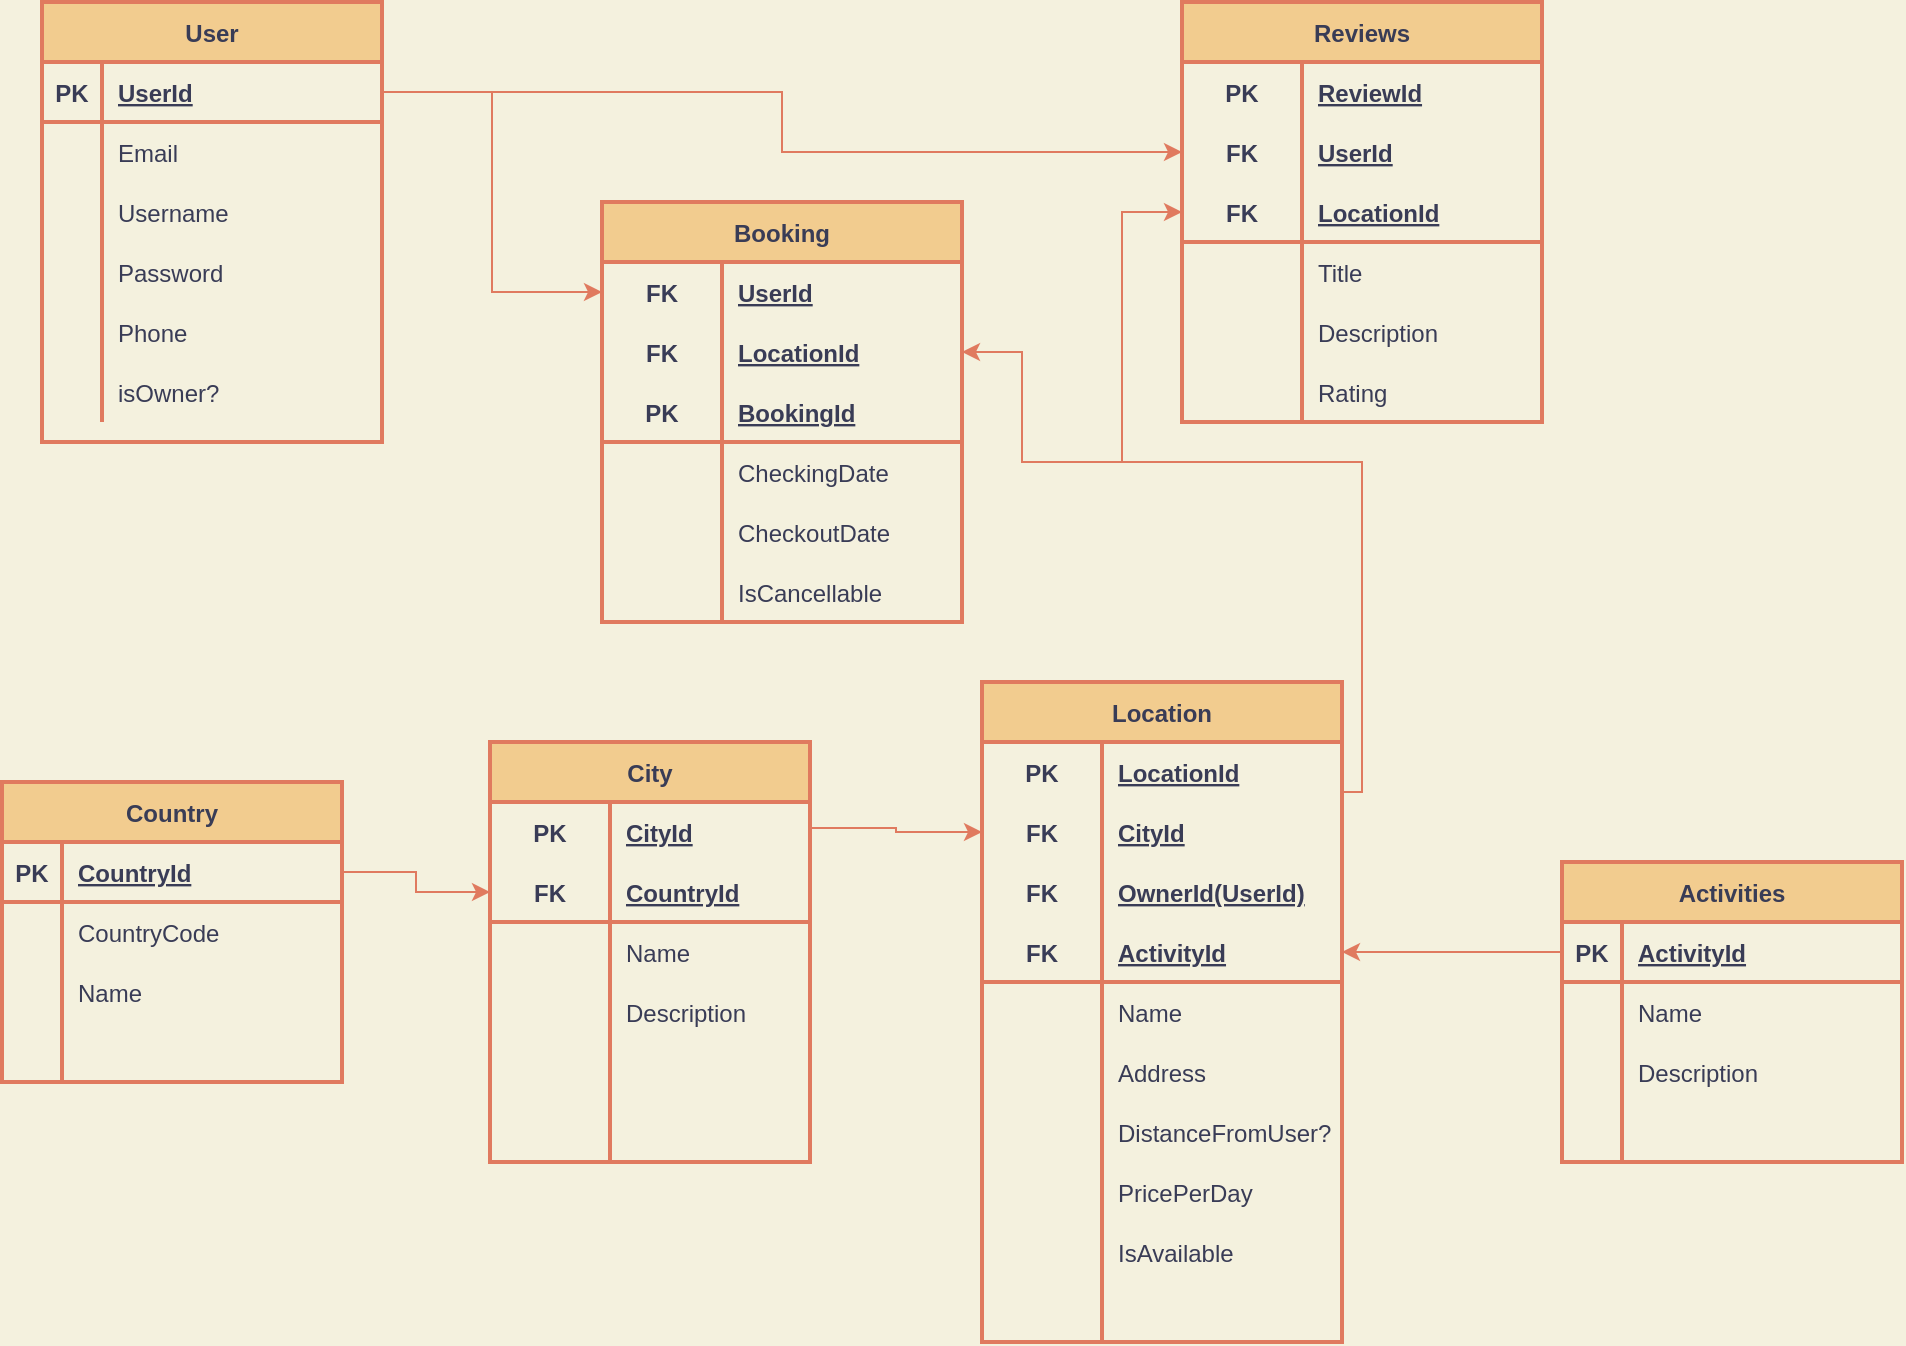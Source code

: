 <mxfile version="15.5.0" type="github"><diagram id="id-SJGSAGJhSL2EwrTsY" name="Page-1"><mxGraphModel dx="1038" dy="579" grid="1" gridSize="10" guides="1" tooltips="1" connect="1" arrows="1" fold="1" page="1" pageScale="1" pageWidth="827" pageHeight="1169" background="#F4F1DE" math="0" shadow="0"><root><mxCell id="0"/><mxCell id="1" parent="0"/><mxCell id="Z9u2jN-iR0wAuzGRjnou-183" style="edgeStyle=orthogonalEdgeStyle;rounded=0;orthogonalLoop=1;jettySize=auto;html=1;entryX=0;entryY=0.5;entryDx=0;entryDy=0;exitX=1;exitY=0.5;exitDx=0;exitDy=0;strokeColor=#E07A5F;fontColor=#393C56;labelBackgroundColor=#F4F1DE;" edge="1" parent="1" source="Z9u2jN-iR0wAuzGRjnou-19" target="Z9u2jN-iR0wAuzGRjnou-35"><mxGeometry relative="1" as="geometry"><Array as="points"><mxPoint x="400" y="85"/><mxPoint x="400" y="115"/></Array></mxGeometry></mxCell><mxCell id="Z9u2jN-iR0wAuzGRjnou-18" value="User" style="shape=table;startSize=30;container=1;collapsible=1;childLayout=tableLayout;fixedRows=1;rowLines=0;fontStyle=1;align=center;resizeLast=1;strokeColor=#E07A5F;strokeWidth=2;fillColor=#F2CC8F;fontColor=#393C56;" vertex="1" parent="1"><mxGeometry x="30" y="40" width="170" height="220" as="geometry"/></mxCell><mxCell id="Z9u2jN-iR0wAuzGRjnou-19" value="" style="shape=partialRectangle;collapsible=0;dropTarget=0;pointerEvents=0;fillColor=none;top=0;left=0;bottom=1;right=0;points=[[0,0.5],[1,0.5]];portConstraint=eastwest;strokeColor=#E07A5F;strokeWidth=2;fontColor=#393C56;" vertex="1" parent="Z9u2jN-iR0wAuzGRjnou-18"><mxGeometry y="30" width="170" height="30" as="geometry"/></mxCell><mxCell id="Z9u2jN-iR0wAuzGRjnou-20" value="PK" style="shape=partialRectangle;connectable=0;fillColor=none;top=0;left=0;bottom=0;right=0;fontStyle=1;overflow=hidden;strokeColor=#E07A5F;strokeWidth=2;fontColor=#393C56;" vertex="1" parent="Z9u2jN-iR0wAuzGRjnou-19"><mxGeometry width="30" height="30" as="geometry"><mxRectangle width="30" height="30" as="alternateBounds"/></mxGeometry></mxCell><mxCell id="Z9u2jN-iR0wAuzGRjnou-21" value="UserId" style="shape=partialRectangle;connectable=0;fillColor=none;top=0;left=0;bottom=0;right=0;align=left;spacingLeft=6;fontStyle=5;overflow=hidden;strokeColor=#E07A5F;strokeWidth=2;fontColor=#393C56;" vertex="1" parent="Z9u2jN-iR0wAuzGRjnou-19"><mxGeometry x="30" width="140" height="30" as="geometry"><mxRectangle width="140" height="30" as="alternateBounds"/></mxGeometry></mxCell><mxCell id="Z9u2jN-iR0wAuzGRjnou-22" value="" style="shape=partialRectangle;collapsible=0;dropTarget=0;pointerEvents=0;fillColor=none;top=0;left=0;bottom=0;right=0;points=[[0,0.5],[1,0.5]];portConstraint=eastwest;strokeColor=#E07A5F;strokeWidth=2;fontColor=#393C56;" vertex="1" parent="Z9u2jN-iR0wAuzGRjnou-18"><mxGeometry y="60" width="170" height="30" as="geometry"/></mxCell><mxCell id="Z9u2jN-iR0wAuzGRjnou-23" value="" style="shape=partialRectangle;connectable=0;fillColor=none;top=0;left=0;bottom=0;right=0;editable=1;overflow=hidden;strokeColor=#E07A5F;strokeWidth=2;fontColor=#393C56;" vertex="1" parent="Z9u2jN-iR0wAuzGRjnou-22"><mxGeometry width="30" height="30" as="geometry"><mxRectangle width="30" height="30" as="alternateBounds"/></mxGeometry></mxCell><mxCell id="Z9u2jN-iR0wAuzGRjnou-24" value="Email" style="shape=partialRectangle;connectable=0;fillColor=none;top=0;left=0;bottom=0;right=0;align=left;spacingLeft=6;overflow=hidden;strokeColor=#E07A5F;strokeWidth=2;fontColor=#393C56;" vertex="1" parent="Z9u2jN-iR0wAuzGRjnou-22"><mxGeometry x="30" width="140" height="30" as="geometry"><mxRectangle width="140" height="30" as="alternateBounds"/></mxGeometry></mxCell><mxCell id="Z9u2jN-iR0wAuzGRjnou-25" value="" style="shape=partialRectangle;collapsible=0;dropTarget=0;pointerEvents=0;fillColor=none;top=0;left=0;bottom=0;right=0;points=[[0,0.5],[1,0.5]];portConstraint=eastwest;strokeColor=#E07A5F;strokeWidth=2;fontColor=#393C56;" vertex="1" parent="Z9u2jN-iR0wAuzGRjnou-18"><mxGeometry y="90" width="170" height="30" as="geometry"/></mxCell><mxCell id="Z9u2jN-iR0wAuzGRjnou-26" value="" style="shape=partialRectangle;connectable=0;fillColor=none;top=0;left=0;bottom=0;right=0;editable=1;overflow=hidden;strokeColor=#E07A5F;strokeWidth=2;fontColor=#393C56;" vertex="1" parent="Z9u2jN-iR0wAuzGRjnou-25"><mxGeometry width="30" height="30" as="geometry"><mxRectangle width="30" height="30" as="alternateBounds"/></mxGeometry></mxCell><mxCell id="Z9u2jN-iR0wAuzGRjnou-27" value="Username" style="shape=partialRectangle;connectable=0;fillColor=none;top=0;left=0;bottom=0;right=0;align=left;spacingLeft=6;overflow=hidden;strokeColor=#E07A5F;strokeWidth=2;fontColor=#393C56;" vertex="1" parent="Z9u2jN-iR0wAuzGRjnou-25"><mxGeometry x="30" width="140" height="30" as="geometry"><mxRectangle width="140" height="30" as="alternateBounds"/></mxGeometry></mxCell><mxCell id="Z9u2jN-iR0wAuzGRjnou-28" value="" style="shape=partialRectangle;collapsible=0;dropTarget=0;pointerEvents=0;fillColor=none;top=0;left=0;bottom=0;right=0;points=[[0,0.5],[1,0.5]];portConstraint=eastwest;strokeColor=#E07A5F;strokeWidth=2;fontColor=#393C56;" vertex="1" parent="Z9u2jN-iR0wAuzGRjnou-18"><mxGeometry y="120" width="170" height="30" as="geometry"/></mxCell><mxCell id="Z9u2jN-iR0wAuzGRjnou-29" value="" style="shape=partialRectangle;connectable=0;fillColor=none;top=0;left=0;bottom=0;right=0;editable=1;overflow=hidden;strokeColor=#E07A5F;strokeWidth=2;fontColor=#393C56;" vertex="1" parent="Z9u2jN-iR0wAuzGRjnou-28"><mxGeometry width="30" height="30" as="geometry"><mxRectangle width="30" height="30" as="alternateBounds"/></mxGeometry></mxCell><mxCell id="Z9u2jN-iR0wAuzGRjnou-30" value="Password" style="shape=partialRectangle;connectable=0;fillColor=none;top=0;left=0;bottom=0;right=0;align=left;spacingLeft=6;overflow=hidden;strokeColor=#E07A5F;strokeWidth=2;fontColor=#393C56;" vertex="1" parent="Z9u2jN-iR0wAuzGRjnou-28"><mxGeometry x="30" width="140" height="30" as="geometry"><mxRectangle width="140" height="30" as="alternateBounds"/></mxGeometry></mxCell><mxCell id="Z9u2jN-iR0wAuzGRjnou-174" value="" style="shape=partialRectangle;collapsible=0;dropTarget=0;pointerEvents=0;fillColor=none;top=0;left=0;bottom=0;right=0;points=[[0,0.5],[1,0.5]];portConstraint=eastwest;strokeColor=#E07A5F;strokeWidth=2;fontColor=#393C56;" vertex="1" parent="Z9u2jN-iR0wAuzGRjnou-18"><mxGeometry y="150" width="170" height="30" as="geometry"/></mxCell><mxCell id="Z9u2jN-iR0wAuzGRjnou-175" value="" style="shape=partialRectangle;connectable=0;fillColor=none;top=0;left=0;bottom=0;right=0;editable=1;overflow=hidden;strokeColor=#E07A5F;strokeWidth=2;fontColor=#393C56;" vertex="1" parent="Z9u2jN-iR0wAuzGRjnou-174"><mxGeometry width="30" height="30" as="geometry"><mxRectangle width="30" height="30" as="alternateBounds"/></mxGeometry></mxCell><mxCell id="Z9u2jN-iR0wAuzGRjnou-176" value="Phone" style="shape=partialRectangle;connectable=0;fillColor=none;top=0;left=0;bottom=0;right=0;align=left;spacingLeft=6;overflow=hidden;strokeColor=#E07A5F;strokeWidth=2;fontColor=#393C56;" vertex="1" parent="Z9u2jN-iR0wAuzGRjnou-174"><mxGeometry x="30" width="140" height="30" as="geometry"><mxRectangle width="140" height="30" as="alternateBounds"/></mxGeometry></mxCell><mxCell id="Z9u2jN-iR0wAuzGRjnou-177" value="" style="shape=partialRectangle;collapsible=0;dropTarget=0;pointerEvents=0;fillColor=none;top=0;left=0;bottom=0;right=0;points=[[0,0.5],[1,0.5]];portConstraint=eastwest;strokeColor=#E07A5F;strokeWidth=2;fontColor=#393C56;" vertex="1" parent="Z9u2jN-iR0wAuzGRjnou-18"><mxGeometry y="180" width="170" height="30" as="geometry"/></mxCell><mxCell id="Z9u2jN-iR0wAuzGRjnou-178" value="" style="shape=partialRectangle;connectable=0;fillColor=none;top=0;left=0;bottom=0;right=0;editable=1;overflow=hidden;strokeColor=#E07A5F;strokeWidth=2;fontColor=#393C56;" vertex="1" parent="Z9u2jN-iR0wAuzGRjnou-177"><mxGeometry width="30" height="30" as="geometry"><mxRectangle width="30" height="30" as="alternateBounds"/></mxGeometry></mxCell><mxCell id="Z9u2jN-iR0wAuzGRjnou-179" value="isOwner?" style="shape=partialRectangle;connectable=0;fillColor=none;top=0;left=0;bottom=0;right=0;align=left;spacingLeft=6;overflow=hidden;strokeColor=#E07A5F;strokeWidth=2;fontColor=#393C56;" vertex="1" parent="Z9u2jN-iR0wAuzGRjnou-177"><mxGeometry x="30" width="140" height="30" as="geometry"><mxRectangle width="140" height="30" as="alternateBounds"/></mxGeometry></mxCell><mxCell id="Z9u2jN-iR0wAuzGRjnou-31" value="Reviews" style="shape=table;startSize=30;container=1;collapsible=1;childLayout=tableLayout;fixedRows=1;rowLines=0;fontStyle=1;align=center;resizeLast=1;strokeColor=#E07A5F;strokeWidth=2;fillColor=#F2CC8F;fontColor=#393C56;" vertex="1" parent="1"><mxGeometry x="600" y="40" width="180" height="210" as="geometry"/></mxCell><mxCell id="Z9u2jN-iR0wAuzGRjnou-32" value="" style="shape=partialRectangle;collapsible=0;dropTarget=0;pointerEvents=0;fillColor=none;top=0;left=0;bottom=0;right=0;points=[[0,0.5],[1,0.5]];portConstraint=eastwest;strokeColor=#E07A5F;strokeWidth=2;fontColor=#393C56;" vertex="1" parent="Z9u2jN-iR0wAuzGRjnou-31"><mxGeometry y="30" width="180" height="30" as="geometry"/></mxCell><mxCell id="Z9u2jN-iR0wAuzGRjnou-33" value="PK" style="shape=partialRectangle;connectable=0;fillColor=none;top=0;left=0;bottom=0;right=0;fontStyle=1;overflow=hidden;strokeColor=#E07A5F;strokeWidth=2;fontColor=#393C56;" vertex="1" parent="Z9u2jN-iR0wAuzGRjnou-32"><mxGeometry width="60" height="30" as="geometry"><mxRectangle width="60" height="30" as="alternateBounds"/></mxGeometry></mxCell><mxCell id="Z9u2jN-iR0wAuzGRjnou-34" value="ReviewId" style="shape=partialRectangle;connectable=0;fillColor=none;top=0;left=0;bottom=0;right=0;align=left;spacingLeft=6;fontStyle=5;overflow=hidden;strokeColor=#E07A5F;strokeWidth=2;fontColor=#393C56;" vertex="1" parent="Z9u2jN-iR0wAuzGRjnou-32"><mxGeometry x="60" width="120" height="30" as="geometry"><mxRectangle width="120" height="30" as="alternateBounds"/></mxGeometry></mxCell><mxCell id="Z9u2jN-iR0wAuzGRjnou-35" value="" style="shape=partialRectangle;collapsible=0;dropTarget=0;pointerEvents=0;fillColor=none;top=0;left=0;bottom=1;right=0;points=[[0,0.5],[1,0.5]];portConstraint=eastwest;strokeColor=none;strokeWidth=2;fontColor=#393C56;" vertex="1" parent="Z9u2jN-iR0wAuzGRjnou-31"><mxGeometry y="60" width="180" height="30" as="geometry"/></mxCell><mxCell id="Z9u2jN-iR0wAuzGRjnou-36" value="FK" style="shape=partialRectangle;connectable=0;fillColor=none;top=0;left=0;bottom=0;right=0;fontStyle=1;overflow=hidden;strokeColor=none;strokeWidth=2;fontColor=#393C56;" vertex="1" parent="Z9u2jN-iR0wAuzGRjnou-35"><mxGeometry width="60" height="30" as="geometry"><mxRectangle width="60" height="30" as="alternateBounds"/></mxGeometry></mxCell><mxCell id="Z9u2jN-iR0wAuzGRjnou-37" value="UserId" style="shape=partialRectangle;connectable=0;fillColor=none;top=0;left=0;bottom=0;right=0;align=left;spacingLeft=6;fontStyle=5;overflow=hidden;strokeColor=none;strokeWidth=2;fontColor=#393C56;" vertex="1" parent="Z9u2jN-iR0wAuzGRjnou-35"><mxGeometry x="60" width="120" height="30" as="geometry"><mxRectangle width="120" height="30" as="alternateBounds"/></mxGeometry></mxCell><mxCell id="Z9u2jN-iR0wAuzGRjnou-117" value="" style="shape=partialRectangle;collapsible=0;dropTarget=0;pointerEvents=0;fillColor=none;top=0;left=0;bottom=1;right=0;points=[[0,0.5],[1,0.5]];portConstraint=eastwest;strokeColor=#E07A5F;strokeWidth=2;fontColor=#393C56;" vertex="1" parent="Z9u2jN-iR0wAuzGRjnou-31"><mxGeometry y="90" width="180" height="30" as="geometry"/></mxCell><mxCell id="Z9u2jN-iR0wAuzGRjnou-118" value="FK" style="shape=partialRectangle;connectable=0;fillColor=none;top=0;left=0;bottom=0;right=0;fontStyle=1;overflow=hidden;strokeColor=none;strokeWidth=2;fontColor=#393C56;" vertex="1" parent="Z9u2jN-iR0wAuzGRjnou-117"><mxGeometry width="60" height="30" as="geometry"><mxRectangle width="60" height="30" as="alternateBounds"/></mxGeometry></mxCell><mxCell id="Z9u2jN-iR0wAuzGRjnou-119" value="LocationId" style="shape=partialRectangle;connectable=0;fillColor=none;top=0;left=0;bottom=0;right=0;align=left;spacingLeft=6;fontStyle=5;overflow=hidden;strokeColor=none;strokeWidth=2;fontColor=#393C56;" vertex="1" parent="Z9u2jN-iR0wAuzGRjnou-117"><mxGeometry x="60" width="120" height="30" as="geometry"><mxRectangle width="120" height="30" as="alternateBounds"/></mxGeometry></mxCell><mxCell id="Z9u2jN-iR0wAuzGRjnou-38" value="" style="shape=partialRectangle;collapsible=0;dropTarget=0;pointerEvents=0;fillColor=none;top=0;left=0;bottom=0;right=0;points=[[0,0.5],[1,0.5]];portConstraint=eastwest;strokeColor=#E07A5F;strokeWidth=2;fontColor=#393C56;" vertex="1" parent="Z9u2jN-iR0wAuzGRjnou-31"><mxGeometry y="120" width="180" height="30" as="geometry"/></mxCell><mxCell id="Z9u2jN-iR0wAuzGRjnou-39" value="" style="shape=partialRectangle;connectable=0;fillColor=none;top=0;left=0;bottom=0;right=0;editable=1;overflow=hidden;strokeColor=#E07A5F;strokeWidth=2;fontColor=#393C56;" vertex="1" parent="Z9u2jN-iR0wAuzGRjnou-38"><mxGeometry width="60" height="30" as="geometry"><mxRectangle width="60" height="30" as="alternateBounds"/></mxGeometry></mxCell><mxCell id="Z9u2jN-iR0wAuzGRjnou-40" value="Title" style="shape=partialRectangle;connectable=0;fillColor=none;top=0;left=0;bottom=0;right=0;align=left;spacingLeft=6;overflow=hidden;strokeColor=#E07A5F;strokeWidth=2;fontColor=#393C56;" vertex="1" parent="Z9u2jN-iR0wAuzGRjnou-38"><mxGeometry x="60" width="120" height="30" as="geometry"><mxRectangle width="120" height="30" as="alternateBounds"/></mxGeometry></mxCell><mxCell id="Z9u2jN-iR0wAuzGRjnou-41" value="" style="shape=partialRectangle;collapsible=0;dropTarget=0;pointerEvents=0;fillColor=none;top=0;left=0;bottom=0;right=0;points=[[0,0.5],[1,0.5]];portConstraint=eastwest;strokeColor=#E07A5F;strokeWidth=2;fontColor=#393C56;" vertex="1" parent="Z9u2jN-iR0wAuzGRjnou-31"><mxGeometry y="150" width="180" height="30" as="geometry"/></mxCell><mxCell id="Z9u2jN-iR0wAuzGRjnou-42" value="" style="shape=partialRectangle;connectable=0;fillColor=none;top=0;left=0;bottom=0;right=0;editable=1;overflow=hidden;strokeColor=#E07A5F;strokeWidth=2;fontColor=#393C56;" vertex="1" parent="Z9u2jN-iR0wAuzGRjnou-41"><mxGeometry width="60" height="30" as="geometry"><mxRectangle width="60" height="30" as="alternateBounds"/></mxGeometry></mxCell><mxCell id="Z9u2jN-iR0wAuzGRjnou-43" value="Description" style="shape=partialRectangle;connectable=0;fillColor=none;top=0;left=0;bottom=0;right=0;align=left;spacingLeft=6;overflow=hidden;strokeColor=#E07A5F;strokeWidth=2;fontColor=#393C56;" vertex="1" parent="Z9u2jN-iR0wAuzGRjnou-41"><mxGeometry x="60" width="120" height="30" as="geometry"><mxRectangle width="120" height="30" as="alternateBounds"/></mxGeometry></mxCell><mxCell id="Z9u2jN-iR0wAuzGRjnou-48" value="" style="shape=partialRectangle;collapsible=0;dropTarget=0;pointerEvents=0;fillColor=none;top=0;left=0;bottom=0;right=0;points=[[0,0.5],[1,0.5]];portConstraint=eastwest;strokeColor=#E07A5F;strokeWidth=2;fontColor=#393C56;" vertex="1" parent="Z9u2jN-iR0wAuzGRjnou-31"><mxGeometry y="180" width="180" height="30" as="geometry"/></mxCell><mxCell id="Z9u2jN-iR0wAuzGRjnou-49" value="" style="shape=partialRectangle;connectable=0;fillColor=none;top=0;left=0;bottom=0;right=0;editable=1;overflow=hidden;strokeColor=#E07A5F;strokeWidth=2;fontColor=#393C56;" vertex="1" parent="Z9u2jN-iR0wAuzGRjnou-48"><mxGeometry width="60" height="30" as="geometry"><mxRectangle width="60" height="30" as="alternateBounds"/></mxGeometry></mxCell><mxCell id="Z9u2jN-iR0wAuzGRjnou-50" value="Rating" style="shape=partialRectangle;connectable=0;fillColor=none;top=0;left=0;bottom=0;right=0;align=left;spacingLeft=6;overflow=hidden;strokeColor=#E07A5F;strokeWidth=2;fontColor=#393C56;" vertex="1" parent="Z9u2jN-iR0wAuzGRjnou-48"><mxGeometry x="60" width="120" height="30" as="geometry"><mxRectangle width="120" height="30" as="alternateBounds"/></mxGeometry></mxCell><mxCell id="Z9u2jN-iR0wAuzGRjnou-51" value="Country" style="shape=table;startSize=30;container=1;collapsible=1;childLayout=tableLayout;fixedRows=1;rowLines=0;fontStyle=1;align=center;resizeLast=1;strokeColor=#E07A5F;strokeWidth=2;fillColor=#F2CC8F;fontColor=#393C56;" vertex="1" parent="1"><mxGeometry x="10" y="430" width="170" height="150" as="geometry"/></mxCell><mxCell id="Z9u2jN-iR0wAuzGRjnou-52" value="" style="shape=partialRectangle;collapsible=0;dropTarget=0;pointerEvents=0;fillColor=none;top=0;left=0;bottom=1;right=0;points=[[0,0.5],[1,0.5]];portConstraint=eastwest;strokeColor=#E07A5F;strokeWidth=2;fontColor=#393C56;" vertex="1" parent="Z9u2jN-iR0wAuzGRjnou-51"><mxGeometry y="30" width="170" height="30" as="geometry"/></mxCell><mxCell id="Z9u2jN-iR0wAuzGRjnou-53" value="PK" style="shape=partialRectangle;connectable=0;fillColor=none;top=0;left=0;bottom=0;right=0;fontStyle=1;overflow=hidden;strokeColor=#E07A5F;strokeWidth=2;fontColor=#393C56;" vertex="1" parent="Z9u2jN-iR0wAuzGRjnou-52"><mxGeometry width="30" height="30" as="geometry"><mxRectangle width="30" height="30" as="alternateBounds"/></mxGeometry></mxCell><mxCell id="Z9u2jN-iR0wAuzGRjnou-54" value="CountryId" style="shape=partialRectangle;connectable=0;fillColor=none;top=0;left=0;bottom=0;right=0;align=left;spacingLeft=6;fontStyle=5;overflow=hidden;strokeColor=#E07A5F;strokeWidth=2;fontColor=#393C56;" vertex="1" parent="Z9u2jN-iR0wAuzGRjnou-52"><mxGeometry x="30" width="140" height="30" as="geometry"><mxRectangle width="140" height="30" as="alternateBounds"/></mxGeometry></mxCell><mxCell id="Z9u2jN-iR0wAuzGRjnou-55" value="" style="shape=partialRectangle;collapsible=0;dropTarget=0;pointerEvents=0;fillColor=none;top=0;left=0;bottom=0;right=0;points=[[0,0.5],[1,0.5]];portConstraint=eastwest;strokeColor=#E07A5F;strokeWidth=2;fontColor=#393C56;" vertex="1" parent="Z9u2jN-iR0wAuzGRjnou-51"><mxGeometry y="60" width="170" height="30" as="geometry"/></mxCell><mxCell id="Z9u2jN-iR0wAuzGRjnou-56" value="" style="shape=partialRectangle;connectable=0;fillColor=none;top=0;left=0;bottom=0;right=0;editable=1;overflow=hidden;strokeColor=#E07A5F;strokeWidth=2;fontColor=#393C56;" vertex="1" parent="Z9u2jN-iR0wAuzGRjnou-55"><mxGeometry width="30" height="30" as="geometry"><mxRectangle width="30" height="30" as="alternateBounds"/></mxGeometry></mxCell><mxCell id="Z9u2jN-iR0wAuzGRjnou-57" value="CountryCode" style="shape=partialRectangle;connectable=0;fillColor=none;top=0;left=0;bottom=0;right=0;align=left;spacingLeft=6;overflow=hidden;strokeColor=#E07A5F;strokeWidth=2;fontColor=#393C56;" vertex="1" parent="Z9u2jN-iR0wAuzGRjnou-55"><mxGeometry x="30" width="140" height="30" as="geometry"><mxRectangle width="140" height="30" as="alternateBounds"/></mxGeometry></mxCell><mxCell id="Z9u2jN-iR0wAuzGRjnou-58" value="" style="shape=partialRectangle;collapsible=0;dropTarget=0;pointerEvents=0;fillColor=none;top=0;left=0;bottom=0;right=0;points=[[0,0.5],[1,0.5]];portConstraint=eastwest;strokeColor=#E07A5F;strokeWidth=2;fontColor=#393C56;" vertex="1" parent="Z9u2jN-iR0wAuzGRjnou-51"><mxGeometry y="90" width="170" height="30" as="geometry"/></mxCell><mxCell id="Z9u2jN-iR0wAuzGRjnou-59" value="" style="shape=partialRectangle;connectable=0;fillColor=none;top=0;left=0;bottom=0;right=0;editable=1;overflow=hidden;strokeColor=#E07A5F;strokeWidth=2;fontColor=#393C56;" vertex="1" parent="Z9u2jN-iR0wAuzGRjnou-58"><mxGeometry width="30" height="30" as="geometry"><mxRectangle width="30" height="30" as="alternateBounds"/></mxGeometry></mxCell><mxCell id="Z9u2jN-iR0wAuzGRjnou-60" value="Name" style="shape=partialRectangle;connectable=0;fillColor=none;top=0;left=0;bottom=0;right=0;align=left;spacingLeft=6;overflow=hidden;strokeColor=#E07A5F;strokeWidth=2;fontColor=#393C56;" vertex="1" parent="Z9u2jN-iR0wAuzGRjnou-58"><mxGeometry x="30" width="140" height="30" as="geometry"><mxRectangle width="140" height="30" as="alternateBounds"/></mxGeometry></mxCell><mxCell id="Z9u2jN-iR0wAuzGRjnou-61" value="" style="shape=partialRectangle;collapsible=0;dropTarget=0;pointerEvents=0;fillColor=none;top=0;left=0;bottom=0;right=0;points=[[0,0.5],[1,0.5]];portConstraint=eastwest;strokeColor=#E07A5F;strokeWidth=2;fontColor=#393C56;" vertex="1" parent="Z9u2jN-iR0wAuzGRjnou-51"><mxGeometry y="120" width="170" height="30" as="geometry"/></mxCell><mxCell id="Z9u2jN-iR0wAuzGRjnou-62" value="" style="shape=partialRectangle;connectable=0;fillColor=none;top=0;left=0;bottom=0;right=0;editable=1;overflow=hidden;strokeColor=#E07A5F;strokeWidth=2;fontColor=#393C56;" vertex="1" parent="Z9u2jN-iR0wAuzGRjnou-61"><mxGeometry width="30" height="30" as="geometry"><mxRectangle width="30" height="30" as="alternateBounds"/></mxGeometry></mxCell><mxCell id="Z9u2jN-iR0wAuzGRjnou-63" value="" style="shape=partialRectangle;connectable=0;fillColor=none;top=0;left=0;bottom=0;right=0;align=left;spacingLeft=6;overflow=hidden;strokeColor=#E07A5F;strokeWidth=2;fontColor=#393C56;" vertex="1" parent="Z9u2jN-iR0wAuzGRjnou-61"><mxGeometry x="30" width="140" height="30" as="geometry"><mxRectangle width="140" height="30" as="alternateBounds"/></mxGeometry></mxCell><mxCell id="Z9u2jN-iR0wAuzGRjnou-185" style="edgeStyle=orthogonalEdgeStyle;rounded=0;orthogonalLoop=1;jettySize=auto;html=1;entryX=0;entryY=0.5;entryDx=0;entryDy=0;exitX=1;exitY=0.25;exitDx=0;exitDy=0;strokeColor=#E07A5F;fontColor=#393C56;labelBackgroundColor=#F4F1DE;" edge="1" parent="1" source="Z9u2jN-iR0wAuzGRjnou-77" target="Z9u2jN-iR0wAuzGRjnou-98"><mxGeometry relative="1" as="geometry"><Array as="points"><mxPoint x="457" y="453"/><mxPoint x="457" y="455"/></Array></mxGeometry></mxCell><mxCell id="Z9u2jN-iR0wAuzGRjnou-77" value="City" style="shape=table;startSize=30;container=1;collapsible=1;childLayout=tableLayout;fixedRows=1;rowLines=0;fontStyle=1;align=center;resizeLast=1;strokeColor=#E07A5F;strokeWidth=2;fillColor=#F2CC8F;fontColor=#393C56;" vertex="1" parent="1"><mxGeometry x="254" y="410" width="160" height="210" as="geometry"/></mxCell><mxCell id="Z9u2jN-iR0wAuzGRjnou-78" value="" style="shape=partialRectangle;collapsible=0;dropTarget=0;pointerEvents=0;fillColor=none;top=0;left=0;bottom=0;right=0;points=[[0,0.5],[1,0.5]];portConstraint=eastwest;strokeColor=#E07A5F;strokeWidth=2;fontColor=#393C56;" vertex="1" parent="Z9u2jN-iR0wAuzGRjnou-77"><mxGeometry y="30" width="160" height="30" as="geometry"/></mxCell><mxCell id="Z9u2jN-iR0wAuzGRjnou-79" value="PK" style="shape=partialRectangle;connectable=0;fillColor=none;top=0;left=0;bottom=0;right=0;fontStyle=1;overflow=hidden;strokeColor=#E07A5F;strokeWidth=2;fontColor=#393C56;" vertex="1" parent="Z9u2jN-iR0wAuzGRjnou-78"><mxGeometry width="60" height="30" as="geometry"><mxRectangle width="60" height="30" as="alternateBounds"/></mxGeometry></mxCell><mxCell id="Z9u2jN-iR0wAuzGRjnou-80" value="CityId" style="shape=partialRectangle;connectable=0;fillColor=none;top=0;left=0;bottom=0;right=0;align=left;spacingLeft=6;fontStyle=5;overflow=hidden;strokeColor=#E07A5F;strokeWidth=2;fontColor=#393C56;" vertex="1" parent="Z9u2jN-iR0wAuzGRjnou-78"><mxGeometry x="60" width="100" height="30" as="geometry"><mxRectangle width="100" height="30" as="alternateBounds"/></mxGeometry></mxCell><mxCell id="Z9u2jN-iR0wAuzGRjnou-81" value="" style="shape=partialRectangle;collapsible=0;dropTarget=0;pointerEvents=0;fillColor=none;top=0;left=0;bottom=1;right=0;points=[[0,0.5],[1,0.5]];portConstraint=eastwest;strokeColor=#E07A5F;strokeWidth=2;fontColor=#393C56;" vertex="1" parent="Z9u2jN-iR0wAuzGRjnou-77"><mxGeometry y="60" width="160" height="30" as="geometry"/></mxCell><mxCell id="Z9u2jN-iR0wAuzGRjnou-82" value="FK" style="shape=partialRectangle;connectable=0;fillColor=none;top=0;left=0;bottom=0;right=0;fontStyle=1;overflow=hidden;strokeColor=#E07A5F;strokeWidth=2;fontColor=#393C56;" vertex="1" parent="Z9u2jN-iR0wAuzGRjnou-81"><mxGeometry width="60" height="30" as="geometry"><mxRectangle width="60" height="30" as="alternateBounds"/></mxGeometry></mxCell><mxCell id="Z9u2jN-iR0wAuzGRjnou-83" value="CountryId" style="shape=partialRectangle;connectable=0;fillColor=none;top=0;left=0;bottom=0;right=0;align=left;spacingLeft=6;fontStyle=5;overflow=hidden;strokeColor=#E07A5F;strokeWidth=2;fontColor=#393C56;" vertex="1" parent="Z9u2jN-iR0wAuzGRjnou-81"><mxGeometry x="60" width="100" height="30" as="geometry"><mxRectangle width="100" height="30" as="alternateBounds"/></mxGeometry></mxCell><mxCell id="Z9u2jN-iR0wAuzGRjnou-84" value="" style="shape=partialRectangle;collapsible=0;dropTarget=0;pointerEvents=0;fillColor=none;top=0;left=0;bottom=0;right=0;points=[[0,0.5],[1,0.5]];portConstraint=eastwest;strokeColor=#E07A5F;strokeWidth=2;fontColor=#393C56;" vertex="1" parent="Z9u2jN-iR0wAuzGRjnou-77"><mxGeometry y="90" width="160" height="30" as="geometry"/></mxCell><mxCell id="Z9u2jN-iR0wAuzGRjnou-85" value="" style="shape=partialRectangle;connectable=0;fillColor=none;top=0;left=0;bottom=0;right=0;editable=1;overflow=hidden;strokeColor=#E07A5F;strokeWidth=2;fontColor=#393C56;" vertex="1" parent="Z9u2jN-iR0wAuzGRjnou-84"><mxGeometry width="60" height="30" as="geometry"><mxRectangle width="60" height="30" as="alternateBounds"/></mxGeometry></mxCell><mxCell id="Z9u2jN-iR0wAuzGRjnou-86" value="Name" style="shape=partialRectangle;connectable=0;fillColor=none;top=0;left=0;bottom=0;right=0;align=left;spacingLeft=6;overflow=hidden;strokeColor=#E07A5F;strokeWidth=2;fontColor=#393C56;" vertex="1" parent="Z9u2jN-iR0wAuzGRjnou-84"><mxGeometry x="60" width="100" height="30" as="geometry"><mxRectangle width="100" height="30" as="alternateBounds"/></mxGeometry></mxCell><mxCell id="Z9u2jN-iR0wAuzGRjnou-87" value="" style="shape=partialRectangle;collapsible=0;dropTarget=0;pointerEvents=0;fillColor=none;top=0;left=0;bottom=0;right=0;points=[[0,0.5],[1,0.5]];portConstraint=eastwest;strokeColor=#E07A5F;strokeWidth=2;fontColor=#393C56;" vertex="1" parent="Z9u2jN-iR0wAuzGRjnou-77"><mxGeometry y="120" width="160" height="30" as="geometry"/></mxCell><mxCell id="Z9u2jN-iR0wAuzGRjnou-88" value="" style="shape=partialRectangle;connectable=0;fillColor=none;top=0;left=0;bottom=0;right=0;editable=1;overflow=hidden;strokeColor=#E07A5F;strokeWidth=2;fontColor=#393C56;" vertex="1" parent="Z9u2jN-iR0wAuzGRjnou-87"><mxGeometry width="60" height="30" as="geometry"><mxRectangle width="60" height="30" as="alternateBounds"/></mxGeometry></mxCell><mxCell id="Z9u2jN-iR0wAuzGRjnou-89" value="Description" style="shape=partialRectangle;connectable=0;fillColor=none;top=0;left=0;bottom=0;right=0;align=left;spacingLeft=6;overflow=hidden;strokeColor=#E07A5F;strokeWidth=2;fontColor=#393C56;" vertex="1" parent="Z9u2jN-iR0wAuzGRjnou-87"><mxGeometry x="60" width="100" height="30" as="geometry"><mxRectangle width="100" height="30" as="alternateBounds"/></mxGeometry></mxCell><mxCell id="Z9u2jN-iR0wAuzGRjnou-210" value="" style="shape=partialRectangle;collapsible=0;dropTarget=0;pointerEvents=0;fillColor=none;top=0;left=0;bottom=0;right=0;points=[[0,0.5],[1,0.5]];portConstraint=eastwest;strokeColor=#E07A5F;strokeWidth=2;fontColor=#393C56;" vertex="1" parent="Z9u2jN-iR0wAuzGRjnou-77"><mxGeometry y="150" width="160" height="30" as="geometry"/></mxCell><mxCell id="Z9u2jN-iR0wAuzGRjnou-211" value="" style="shape=partialRectangle;connectable=0;fillColor=none;top=0;left=0;bottom=0;right=0;editable=1;overflow=hidden;strokeColor=#E07A5F;strokeWidth=2;fontColor=#393C56;" vertex="1" parent="Z9u2jN-iR0wAuzGRjnou-210"><mxGeometry width="60" height="30" as="geometry"><mxRectangle width="60" height="30" as="alternateBounds"/></mxGeometry></mxCell><mxCell id="Z9u2jN-iR0wAuzGRjnou-212" value="" style="shape=partialRectangle;connectable=0;fillColor=none;top=0;left=0;bottom=0;right=0;align=left;spacingLeft=6;overflow=hidden;strokeColor=#E07A5F;strokeWidth=2;fontColor=#393C56;" vertex="1" parent="Z9u2jN-iR0wAuzGRjnou-210"><mxGeometry x="60" width="100" height="30" as="geometry"><mxRectangle width="100" height="30" as="alternateBounds"/></mxGeometry></mxCell><mxCell id="Z9u2jN-iR0wAuzGRjnou-90" value="" style="shape=partialRectangle;collapsible=0;dropTarget=0;pointerEvents=0;fillColor=none;top=0;left=0;bottom=0;right=0;points=[[0,0.5],[1,0.5]];portConstraint=eastwest;strokeColor=#E07A5F;strokeWidth=2;fontColor=#393C56;" vertex="1" parent="Z9u2jN-iR0wAuzGRjnou-77"><mxGeometry y="180" width="160" height="30" as="geometry"/></mxCell><mxCell id="Z9u2jN-iR0wAuzGRjnou-91" value="" style="shape=partialRectangle;connectable=0;fillColor=none;top=0;left=0;bottom=0;right=0;editable=1;overflow=hidden;strokeColor=#E07A5F;strokeWidth=2;fontColor=#393C56;" vertex="1" parent="Z9u2jN-iR0wAuzGRjnou-90"><mxGeometry width="60" height="30" as="geometry"><mxRectangle width="60" height="30" as="alternateBounds"/></mxGeometry></mxCell><mxCell id="Z9u2jN-iR0wAuzGRjnou-92" value="" style="shape=partialRectangle;connectable=0;fillColor=none;top=0;left=0;bottom=0;right=0;align=left;spacingLeft=6;overflow=hidden;strokeColor=#E07A5F;strokeWidth=2;fontColor=#393C56;" vertex="1" parent="Z9u2jN-iR0wAuzGRjnou-90"><mxGeometry x="60" width="100" height="30" as="geometry"><mxRectangle width="100" height="30" as="alternateBounds"/></mxGeometry></mxCell><mxCell id="Z9u2jN-iR0wAuzGRjnou-189" style="edgeStyle=orthogonalEdgeStyle;rounded=0;orthogonalLoop=1;jettySize=auto;html=1;entryX=1;entryY=0.5;entryDx=0;entryDy=0;exitX=1;exitY=0.5;exitDx=0;exitDy=0;strokeColor=#E07A5F;fontColor=#393C56;labelBackgroundColor=#F4F1DE;" edge="1" parent="1" source="Z9u2jN-iR0wAuzGRjnou-95" target="Z9u2jN-iR0wAuzGRjnou-143"><mxGeometry relative="1" as="geometry"><mxPoint x="580" y="390" as="sourcePoint"/><Array as="points"><mxPoint x="690" y="435"/><mxPoint x="690" y="270"/><mxPoint x="520" y="270"/><mxPoint x="520" y="215"/></Array></mxGeometry></mxCell><mxCell id="Z9u2jN-iR0wAuzGRjnou-94" value="Location" style="shape=table;startSize=30;container=1;collapsible=1;childLayout=tableLayout;fixedRows=1;rowLines=0;fontStyle=1;align=center;resizeLast=1;strokeColor=#E07A5F;strokeWidth=2;fillColor=#F2CC8F;fontColor=#393C56;" vertex="1" parent="1"><mxGeometry x="500" y="380" width="180" height="330" as="geometry"/></mxCell><mxCell id="Z9u2jN-iR0wAuzGRjnou-95" value="" style="shape=partialRectangle;collapsible=0;dropTarget=0;pointerEvents=0;fillColor=none;top=0;left=0;bottom=0;right=0;points=[[0,0.5],[1,0.5]];portConstraint=eastwest;strokeColor=#E07A5F;strokeWidth=2;fontColor=#393C56;" vertex="1" parent="Z9u2jN-iR0wAuzGRjnou-94"><mxGeometry y="30" width="180" height="30" as="geometry"/></mxCell><mxCell id="Z9u2jN-iR0wAuzGRjnou-96" value="PK" style="shape=partialRectangle;connectable=0;fillColor=none;top=0;left=0;bottom=0;right=0;fontStyle=1;overflow=hidden;strokeColor=none;strokeWidth=2;fontColor=#393C56;" vertex="1" parent="Z9u2jN-iR0wAuzGRjnou-95"><mxGeometry width="60" height="30" as="geometry"><mxRectangle width="60" height="30" as="alternateBounds"/></mxGeometry></mxCell><mxCell id="Z9u2jN-iR0wAuzGRjnou-97" value="LocationId" style="shape=partialRectangle;connectable=0;fillColor=none;top=0;left=0;bottom=0;right=0;align=left;spacingLeft=6;fontStyle=5;overflow=hidden;strokeColor=none;strokeWidth=2;fontColor=#393C56;" vertex="1" parent="Z9u2jN-iR0wAuzGRjnou-95"><mxGeometry x="60" width="120" height="30" as="geometry"><mxRectangle width="120" height="30" as="alternateBounds"/></mxGeometry></mxCell><mxCell id="Z9u2jN-iR0wAuzGRjnou-98" value="" style="shape=partialRectangle;collapsible=0;dropTarget=0;pointerEvents=0;fillColor=none;top=0;left=0;bottom=1;right=0;points=[[0,0.5],[1,0.5]];portConstraint=eastwest;strokeColor=none;strokeWidth=2;fontColor=#393C56;" vertex="1" parent="Z9u2jN-iR0wAuzGRjnou-94"><mxGeometry y="60" width="180" height="30" as="geometry"/></mxCell><mxCell id="Z9u2jN-iR0wAuzGRjnou-99" value="FK" style="shape=partialRectangle;connectable=0;fillColor=none;top=0;left=0;bottom=0;right=0;fontStyle=1;overflow=hidden;strokeColor=none;strokeWidth=2;fontColor=#393C56;" vertex="1" parent="Z9u2jN-iR0wAuzGRjnou-98"><mxGeometry width="60" height="30" as="geometry"><mxRectangle width="60" height="30" as="alternateBounds"/></mxGeometry></mxCell><mxCell id="Z9u2jN-iR0wAuzGRjnou-100" value="CityId" style="shape=partialRectangle;connectable=0;fillColor=none;top=0;left=0;bottom=0;right=0;align=left;spacingLeft=6;fontStyle=5;overflow=hidden;strokeColor=none;strokeWidth=0;fontColor=#393C56;" vertex="1" parent="Z9u2jN-iR0wAuzGRjnou-98"><mxGeometry x="60" width="120" height="30" as="geometry"><mxRectangle width="120" height="30" as="alternateBounds"/></mxGeometry></mxCell><mxCell id="Z9u2jN-iR0wAuzGRjnou-113" value="" style="shape=partialRectangle;collapsible=0;dropTarget=0;pointerEvents=0;fillColor=none;top=0;left=0;bottom=1;right=0;points=[[0,0.5],[1,0.5]];portConstraint=eastwest;strokeColor=none;strokeWidth=2;fontColor=#393C56;" vertex="1" parent="Z9u2jN-iR0wAuzGRjnou-94"><mxGeometry y="90" width="180" height="30" as="geometry"/></mxCell><mxCell id="Z9u2jN-iR0wAuzGRjnou-114" value="FK" style="shape=partialRectangle;connectable=0;fillColor=none;top=0;left=0;bottom=0;right=0;fontStyle=1;overflow=hidden;strokeColor=none;strokeWidth=0;fontColor=#393C56;" vertex="1" parent="Z9u2jN-iR0wAuzGRjnou-113"><mxGeometry width="60" height="30" as="geometry"><mxRectangle width="60" height="30" as="alternateBounds"/></mxGeometry></mxCell><mxCell id="Z9u2jN-iR0wAuzGRjnou-115" value="OwnerId(UserId)" style="shape=partialRectangle;connectable=0;fillColor=none;top=0;left=0;bottom=0;right=0;align=left;spacingLeft=6;fontStyle=5;overflow=hidden;strokeColor=none;strokeWidth=0;fontColor=#393C56;" vertex="1" parent="Z9u2jN-iR0wAuzGRjnou-113"><mxGeometry x="60" width="120" height="30" as="geometry"><mxRectangle width="120" height="30" as="alternateBounds"/></mxGeometry></mxCell><mxCell id="Z9u2jN-iR0wAuzGRjnou-194" value="" style="shape=partialRectangle;collapsible=0;dropTarget=0;pointerEvents=0;fillColor=none;top=0;left=0;bottom=1;right=0;points=[[0,0.5],[1,0.5]];portConstraint=eastwest;strokeColor=#E07A5F;strokeWidth=2;fontColor=#393C56;" vertex="1" parent="Z9u2jN-iR0wAuzGRjnou-94"><mxGeometry y="120" width="180" height="30" as="geometry"/></mxCell><mxCell id="Z9u2jN-iR0wAuzGRjnou-195" value="FK" style="shape=partialRectangle;connectable=0;fillColor=none;top=0;left=0;bottom=0;right=0;fontStyle=1;overflow=hidden;strokeColor=none;strokeWidth=0;fontColor=#393C56;" vertex="1" parent="Z9u2jN-iR0wAuzGRjnou-194"><mxGeometry width="60" height="30" as="geometry"><mxRectangle width="60" height="30" as="alternateBounds"/></mxGeometry></mxCell><mxCell id="Z9u2jN-iR0wAuzGRjnou-196" value="ActivityId" style="shape=partialRectangle;connectable=0;fillColor=none;top=0;left=0;bottom=0;right=0;align=left;spacingLeft=6;fontStyle=5;overflow=hidden;strokeColor=none;strokeWidth=0;fontColor=#393C56;" vertex="1" parent="Z9u2jN-iR0wAuzGRjnou-194"><mxGeometry x="60" width="120" height="30" as="geometry"><mxRectangle width="120" height="30" as="alternateBounds"/></mxGeometry></mxCell><mxCell id="Z9u2jN-iR0wAuzGRjnou-101" value="" style="shape=partialRectangle;collapsible=0;dropTarget=0;pointerEvents=0;fillColor=none;top=0;left=0;bottom=0;right=0;points=[[0,0.5],[1,0.5]];portConstraint=eastwest;strokeColor=#E07A5F;strokeWidth=2;fontColor=#393C56;" vertex="1" parent="Z9u2jN-iR0wAuzGRjnou-94"><mxGeometry y="150" width="180" height="30" as="geometry"/></mxCell><mxCell id="Z9u2jN-iR0wAuzGRjnou-102" value="" style="shape=partialRectangle;connectable=0;fillColor=none;top=0;left=0;bottom=0;right=0;editable=1;overflow=hidden;strokeColor=#E07A5F;strokeWidth=2;fontColor=#393C56;" vertex="1" parent="Z9u2jN-iR0wAuzGRjnou-101"><mxGeometry width="60" height="30" as="geometry"><mxRectangle width="60" height="30" as="alternateBounds"/></mxGeometry></mxCell><mxCell id="Z9u2jN-iR0wAuzGRjnou-103" value="Name" style="shape=partialRectangle;connectable=0;fillColor=none;top=0;left=0;bottom=0;right=0;align=left;spacingLeft=6;overflow=hidden;strokeColor=#E07A5F;strokeWidth=2;fontColor=#393C56;" vertex="1" parent="Z9u2jN-iR0wAuzGRjnou-101"><mxGeometry x="60" width="120" height="30" as="geometry"><mxRectangle width="120" height="30" as="alternateBounds"/></mxGeometry></mxCell><mxCell id="Z9u2jN-iR0wAuzGRjnou-104" value="" style="shape=partialRectangle;collapsible=0;dropTarget=0;pointerEvents=0;fillColor=none;top=0;left=0;bottom=0;right=0;points=[[0,0.5],[1,0.5]];portConstraint=eastwest;strokeColor=#E07A5F;strokeWidth=2;fontColor=#393C56;" vertex="1" parent="Z9u2jN-iR0wAuzGRjnou-94"><mxGeometry y="180" width="180" height="30" as="geometry"/></mxCell><mxCell id="Z9u2jN-iR0wAuzGRjnou-105" value="" style="shape=partialRectangle;connectable=0;fillColor=none;top=0;left=0;bottom=0;right=0;editable=1;overflow=hidden;strokeColor=#E07A5F;strokeWidth=2;fontColor=#393C56;" vertex="1" parent="Z9u2jN-iR0wAuzGRjnou-104"><mxGeometry width="60" height="30" as="geometry"><mxRectangle width="60" height="30" as="alternateBounds"/></mxGeometry></mxCell><mxCell id="Z9u2jN-iR0wAuzGRjnou-106" value="Address" style="shape=partialRectangle;connectable=0;fillColor=none;top=0;left=0;bottom=0;right=0;align=left;spacingLeft=6;overflow=hidden;strokeColor=#E07A5F;strokeWidth=2;fontColor=#393C56;" vertex="1" parent="Z9u2jN-iR0wAuzGRjnou-104"><mxGeometry x="60" width="120" height="30" as="geometry"><mxRectangle width="120" height="30" as="alternateBounds"/></mxGeometry></mxCell><mxCell id="Z9u2jN-iR0wAuzGRjnou-107" value="" style="shape=partialRectangle;collapsible=0;dropTarget=0;pointerEvents=0;fillColor=none;top=0;left=0;bottom=0;right=0;points=[[0,0.5],[1,0.5]];portConstraint=eastwest;strokeColor=#E07A5F;strokeWidth=2;fontColor=#393C56;" vertex="1" parent="Z9u2jN-iR0wAuzGRjnou-94"><mxGeometry y="210" width="180" height="30" as="geometry"/></mxCell><mxCell id="Z9u2jN-iR0wAuzGRjnou-108" value="" style="shape=partialRectangle;connectable=0;fillColor=none;top=0;left=0;bottom=0;right=0;editable=1;overflow=hidden;strokeColor=#E07A5F;strokeWidth=2;fontColor=#393C56;" vertex="1" parent="Z9u2jN-iR0wAuzGRjnou-107"><mxGeometry width="60" height="30" as="geometry"><mxRectangle width="60" height="30" as="alternateBounds"/></mxGeometry></mxCell><mxCell id="Z9u2jN-iR0wAuzGRjnou-109" value="DistanceFromUser?" style="shape=partialRectangle;connectable=0;fillColor=none;top=0;left=0;bottom=0;right=0;align=left;spacingLeft=6;overflow=hidden;strokeColor=#E07A5F;strokeWidth=2;fontColor=#393C56;" vertex="1" parent="Z9u2jN-iR0wAuzGRjnou-107"><mxGeometry x="60" width="120" height="30" as="geometry"><mxRectangle width="120" height="30" as="alternateBounds"/></mxGeometry></mxCell><mxCell id="Z9u2jN-iR0wAuzGRjnou-110" value="" style="shape=partialRectangle;collapsible=0;dropTarget=0;pointerEvents=0;fillColor=none;top=0;left=0;bottom=0;right=0;points=[[0,0.5],[1,0.5]];portConstraint=eastwest;strokeColor=#E07A5F;strokeWidth=2;fontColor=#393C56;" vertex="1" parent="Z9u2jN-iR0wAuzGRjnou-94"><mxGeometry y="240" width="180" height="30" as="geometry"/></mxCell><mxCell id="Z9u2jN-iR0wAuzGRjnou-111" value="" style="shape=partialRectangle;connectable=0;fillColor=none;top=0;left=0;bottom=0;right=0;editable=1;overflow=hidden;strokeColor=#E07A5F;strokeWidth=2;fontColor=#393C56;" vertex="1" parent="Z9u2jN-iR0wAuzGRjnou-110"><mxGeometry width="60" height="30" as="geometry"><mxRectangle width="60" height="30" as="alternateBounds"/></mxGeometry></mxCell><mxCell id="Z9u2jN-iR0wAuzGRjnou-112" value="PricePerDay" style="shape=partialRectangle;connectable=0;fillColor=none;top=0;left=0;bottom=0;right=0;align=left;spacingLeft=6;overflow=hidden;strokeColor=#E07A5F;strokeWidth=2;fontColor=#393C56;" vertex="1" parent="Z9u2jN-iR0wAuzGRjnou-110"><mxGeometry x="60" width="120" height="30" as="geometry"><mxRectangle width="120" height="30" as="alternateBounds"/></mxGeometry></mxCell><mxCell id="Z9u2jN-iR0wAuzGRjnou-158" value="" style="shape=partialRectangle;collapsible=0;dropTarget=0;pointerEvents=0;fillColor=none;top=0;left=0;bottom=0;right=0;points=[[0,0.5],[1,0.5]];portConstraint=eastwest;strokeColor=#E07A5F;strokeWidth=2;fontColor=#393C56;" vertex="1" parent="Z9u2jN-iR0wAuzGRjnou-94"><mxGeometry y="270" width="180" height="30" as="geometry"/></mxCell><mxCell id="Z9u2jN-iR0wAuzGRjnou-159" value="" style="shape=partialRectangle;connectable=0;fillColor=none;top=0;left=0;bottom=0;right=0;editable=1;overflow=hidden;strokeColor=#E07A5F;strokeWidth=2;fontColor=#393C56;" vertex="1" parent="Z9u2jN-iR0wAuzGRjnou-158"><mxGeometry width="60" height="30" as="geometry"><mxRectangle width="60" height="30" as="alternateBounds"/></mxGeometry></mxCell><mxCell id="Z9u2jN-iR0wAuzGRjnou-160" value="IsAvailable" style="shape=partialRectangle;connectable=0;fillColor=none;top=0;left=0;bottom=0;right=0;align=left;spacingLeft=6;overflow=hidden;strokeColor=#E07A5F;strokeWidth=2;fontColor=#393C56;" vertex="1" parent="Z9u2jN-iR0wAuzGRjnou-158"><mxGeometry x="60" width="120" height="30" as="geometry"><mxRectangle width="120" height="30" as="alternateBounds"/></mxGeometry></mxCell><mxCell id="Z9u2jN-iR0wAuzGRjnou-191" value="" style="shape=partialRectangle;collapsible=0;dropTarget=0;pointerEvents=0;fillColor=none;top=0;left=0;bottom=0;right=0;points=[[0,0.5],[1,0.5]];portConstraint=eastwest;strokeColor=#E07A5F;strokeWidth=2;fontColor=#393C56;" vertex="1" parent="Z9u2jN-iR0wAuzGRjnou-94"><mxGeometry y="300" width="180" height="30" as="geometry"/></mxCell><mxCell id="Z9u2jN-iR0wAuzGRjnou-192" value="" style="shape=partialRectangle;connectable=0;fillColor=none;top=0;left=0;bottom=0;right=0;editable=1;overflow=hidden;strokeColor=#E07A5F;strokeWidth=2;fontColor=#393C56;" vertex="1" parent="Z9u2jN-iR0wAuzGRjnou-191"><mxGeometry width="60" height="30" as="geometry"><mxRectangle width="60" height="30" as="alternateBounds"/></mxGeometry></mxCell><mxCell id="Z9u2jN-iR0wAuzGRjnou-193" value="" style="shape=partialRectangle;connectable=0;fillColor=none;top=0;left=0;bottom=0;right=0;align=left;spacingLeft=6;overflow=hidden;strokeColor=#E07A5F;strokeWidth=2;fontColor=#393C56;" vertex="1" parent="Z9u2jN-iR0wAuzGRjnou-191"><mxGeometry x="60" width="120" height="30" as="geometry"><mxRectangle width="120" height="30" as="alternateBounds"/></mxGeometry></mxCell><mxCell id="Z9u2jN-iR0wAuzGRjnou-139" value="Booking" style="shape=table;startSize=30;container=1;collapsible=1;childLayout=tableLayout;fixedRows=1;rowLines=0;fontStyle=1;align=center;resizeLast=1;strokeColor=#E07A5F;strokeWidth=2;fillColor=#F2CC8F;fontColor=#393C56;" vertex="1" parent="1"><mxGeometry x="310" y="140" width="180" height="210" as="geometry"/></mxCell><mxCell id="Z9u2jN-iR0wAuzGRjnou-140" value="" style="shape=partialRectangle;collapsible=0;dropTarget=0;pointerEvents=0;fillColor=none;top=0;left=0;bottom=0;right=0;points=[[0,0.5],[1,0.5]];portConstraint=eastwest;strokeColor=#E07A5F;strokeWidth=2;fontColor=#393C56;" vertex="1" parent="Z9u2jN-iR0wAuzGRjnou-139"><mxGeometry y="30" width="180" height="30" as="geometry"/></mxCell><mxCell id="Z9u2jN-iR0wAuzGRjnou-141" value="FK" style="shape=partialRectangle;connectable=0;fillColor=none;top=0;left=0;bottom=0;right=0;fontStyle=1;overflow=hidden;strokeColor=#E07A5F;strokeWidth=2;fontColor=#393C56;" vertex="1" parent="Z9u2jN-iR0wAuzGRjnou-140"><mxGeometry width="60" height="30" as="geometry"><mxRectangle width="60" height="30" as="alternateBounds"/></mxGeometry></mxCell><mxCell id="Z9u2jN-iR0wAuzGRjnou-142" value="UserId" style="shape=partialRectangle;connectable=0;fillColor=none;top=0;left=0;bottom=0;right=0;align=left;spacingLeft=6;fontStyle=5;overflow=hidden;strokeColor=#E07A5F;strokeWidth=2;fontColor=#393C56;" vertex="1" parent="Z9u2jN-iR0wAuzGRjnou-140"><mxGeometry x="60" width="120" height="30" as="geometry"><mxRectangle width="120" height="30" as="alternateBounds"/></mxGeometry></mxCell><mxCell id="Z9u2jN-iR0wAuzGRjnou-143" value="" style="shape=partialRectangle;collapsible=0;dropTarget=0;pointerEvents=0;fillColor=none;top=0;left=0;bottom=1;right=0;points=[[0,0.5],[1,0.5]];portConstraint=eastwest;strokeColor=none;strokeWidth=2;fontColor=#393C56;" vertex="1" parent="Z9u2jN-iR0wAuzGRjnou-139"><mxGeometry y="60" width="180" height="30" as="geometry"/></mxCell><mxCell id="Z9u2jN-iR0wAuzGRjnou-144" value="FK" style="shape=partialRectangle;connectable=0;fillColor=none;top=0;left=0;bottom=0;right=0;fontStyle=1;overflow=hidden;strokeColor=none;strokeWidth=2;fontColor=#393C56;" vertex="1" parent="Z9u2jN-iR0wAuzGRjnou-143"><mxGeometry width="60" height="30" as="geometry"><mxRectangle width="60" height="30" as="alternateBounds"/></mxGeometry></mxCell><mxCell id="Z9u2jN-iR0wAuzGRjnou-145" value="LocationId" style="shape=partialRectangle;connectable=0;fillColor=none;top=0;left=0;bottom=0;right=0;align=left;spacingLeft=6;fontStyle=5;overflow=hidden;strokeColor=none;strokeWidth=2;fontColor=#393C56;" vertex="1" parent="Z9u2jN-iR0wAuzGRjnou-143"><mxGeometry x="60" width="120" height="30" as="geometry"><mxRectangle width="120" height="30" as="alternateBounds"/></mxGeometry></mxCell><mxCell id="Z9u2jN-iR0wAuzGRjnou-146" value="" style="shape=partialRectangle;collapsible=0;dropTarget=0;pointerEvents=0;fillColor=none;top=0;left=0;bottom=1;right=0;points=[[0,0.5],[1,0.5]];portConstraint=eastwest;strokeColor=#E07A5F;strokeWidth=2;fontColor=#393C56;" vertex="1" parent="Z9u2jN-iR0wAuzGRjnou-139"><mxGeometry y="90" width="180" height="30" as="geometry"/></mxCell><mxCell id="Z9u2jN-iR0wAuzGRjnou-147" value="PK" style="shape=partialRectangle;connectable=0;fillColor=none;top=0;left=0;bottom=0;right=0;fontStyle=1;overflow=hidden;strokeColor=none;strokeWidth=2;fontColor=#393C56;" vertex="1" parent="Z9u2jN-iR0wAuzGRjnou-146"><mxGeometry width="60" height="30" as="geometry"><mxRectangle width="60" height="30" as="alternateBounds"/></mxGeometry></mxCell><mxCell id="Z9u2jN-iR0wAuzGRjnou-148" value="BookingId" style="shape=partialRectangle;connectable=0;fillColor=none;top=0;left=0;bottom=0;right=0;align=left;spacingLeft=6;fontStyle=5;overflow=hidden;strokeColor=none;strokeWidth=2;fontColor=#393C56;" vertex="1" parent="Z9u2jN-iR0wAuzGRjnou-146"><mxGeometry x="60" width="120" height="30" as="geometry"><mxRectangle width="120" height="30" as="alternateBounds"/></mxGeometry></mxCell><mxCell id="Z9u2jN-iR0wAuzGRjnou-149" value="" style="shape=partialRectangle;collapsible=0;dropTarget=0;pointerEvents=0;fillColor=none;top=0;left=0;bottom=0;right=0;points=[[0,0.5],[1,0.5]];portConstraint=eastwest;strokeColor=#E07A5F;strokeWidth=2;fontColor=#393C56;" vertex="1" parent="Z9u2jN-iR0wAuzGRjnou-139"><mxGeometry y="120" width="180" height="30" as="geometry"/></mxCell><mxCell id="Z9u2jN-iR0wAuzGRjnou-150" value="" style="shape=partialRectangle;connectable=0;fillColor=none;top=0;left=0;bottom=0;right=0;editable=1;overflow=hidden;strokeColor=#E07A5F;strokeWidth=2;fontColor=#393C56;" vertex="1" parent="Z9u2jN-iR0wAuzGRjnou-149"><mxGeometry width="60" height="30" as="geometry"><mxRectangle width="60" height="30" as="alternateBounds"/></mxGeometry></mxCell><mxCell id="Z9u2jN-iR0wAuzGRjnou-151" value="CheckingDate" style="shape=partialRectangle;connectable=0;fillColor=none;top=0;left=0;bottom=0;right=0;align=left;spacingLeft=6;overflow=hidden;strokeColor=#E07A5F;strokeWidth=2;fontColor=#393C56;" vertex="1" parent="Z9u2jN-iR0wAuzGRjnou-149"><mxGeometry x="60" width="120" height="30" as="geometry"><mxRectangle width="120" height="30" as="alternateBounds"/></mxGeometry></mxCell><mxCell id="Z9u2jN-iR0wAuzGRjnou-152" value="" style="shape=partialRectangle;collapsible=0;dropTarget=0;pointerEvents=0;fillColor=none;top=0;left=0;bottom=0;right=0;points=[[0,0.5],[1,0.5]];portConstraint=eastwest;strokeColor=#E07A5F;strokeWidth=2;fontColor=#393C56;" vertex="1" parent="Z9u2jN-iR0wAuzGRjnou-139"><mxGeometry y="150" width="180" height="30" as="geometry"/></mxCell><mxCell id="Z9u2jN-iR0wAuzGRjnou-153" value="" style="shape=partialRectangle;connectable=0;fillColor=none;top=0;left=0;bottom=0;right=0;editable=1;overflow=hidden;strokeColor=#E07A5F;strokeWidth=2;fontColor=#393C56;" vertex="1" parent="Z9u2jN-iR0wAuzGRjnou-152"><mxGeometry width="60" height="30" as="geometry"><mxRectangle width="60" height="30" as="alternateBounds"/></mxGeometry></mxCell><mxCell id="Z9u2jN-iR0wAuzGRjnou-154" value="CheckoutDate" style="shape=partialRectangle;connectable=0;fillColor=none;top=0;left=0;bottom=0;right=0;align=left;spacingLeft=6;overflow=hidden;strokeColor=#E07A5F;strokeWidth=2;fontColor=#393C56;" vertex="1" parent="Z9u2jN-iR0wAuzGRjnou-152"><mxGeometry x="60" width="120" height="30" as="geometry"><mxRectangle width="120" height="30" as="alternateBounds"/></mxGeometry></mxCell><mxCell id="Z9u2jN-iR0wAuzGRjnou-155" value="" style="shape=partialRectangle;collapsible=0;dropTarget=0;pointerEvents=0;fillColor=none;top=0;left=0;bottom=0;right=0;points=[[0,0.5],[1,0.5]];portConstraint=eastwest;strokeColor=#E07A5F;strokeWidth=2;fontColor=#393C56;" vertex="1" parent="Z9u2jN-iR0wAuzGRjnou-139"><mxGeometry y="180" width="180" height="30" as="geometry"/></mxCell><mxCell id="Z9u2jN-iR0wAuzGRjnou-156" value="" style="shape=partialRectangle;connectable=0;fillColor=none;top=0;left=0;bottom=0;right=0;editable=1;overflow=hidden;strokeColor=#E07A5F;strokeWidth=2;fontColor=#393C56;" vertex="1" parent="Z9u2jN-iR0wAuzGRjnou-155"><mxGeometry width="60" height="30" as="geometry"><mxRectangle width="60" height="30" as="alternateBounds"/></mxGeometry></mxCell><mxCell id="Z9u2jN-iR0wAuzGRjnou-157" value="IsCancellable" style="shape=partialRectangle;connectable=0;fillColor=none;top=0;left=0;bottom=0;right=0;align=left;spacingLeft=6;overflow=hidden;strokeColor=#E07A5F;strokeWidth=2;fontColor=#393C56;" vertex="1" parent="Z9u2jN-iR0wAuzGRjnou-155"><mxGeometry x="60" width="120" height="30" as="geometry"><mxRectangle width="120" height="30" as="alternateBounds"/></mxGeometry></mxCell><mxCell id="Z9u2jN-iR0wAuzGRjnou-187" style="edgeStyle=orthogonalEdgeStyle;rounded=0;orthogonalLoop=1;jettySize=auto;html=1;exitX=1;exitY=0.5;exitDx=0;exitDy=0;entryX=0;entryY=0.5;entryDx=0;entryDy=0;strokeColor=#E07A5F;fontColor=#393C56;labelBackgroundColor=#F4F1DE;" edge="1" parent="1" source="Z9u2jN-iR0wAuzGRjnou-52" target="Z9u2jN-iR0wAuzGRjnou-81"><mxGeometry relative="1" as="geometry"/></mxCell><mxCell id="Z9u2jN-iR0wAuzGRjnou-188" style="edgeStyle=orthogonalEdgeStyle;rounded=0;orthogonalLoop=1;jettySize=auto;html=1;entryX=0;entryY=0.5;entryDx=0;entryDy=0;strokeColor=#E07A5F;fontColor=#393C56;labelBackgroundColor=#F4F1DE;" edge="1" parent="1" source="Z9u2jN-iR0wAuzGRjnou-19" target="Z9u2jN-iR0wAuzGRjnou-140"><mxGeometry relative="1" as="geometry"/></mxCell><mxCell id="Z9u2jN-iR0wAuzGRjnou-190" style="edgeStyle=orthogonalEdgeStyle;rounded=0;orthogonalLoop=1;jettySize=auto;html=1;exitX=1;exitY=0.5;exitDx=0;exitDy=0;strokeColor=#E07A5F;fontColor=#393C56;labelBackgroundColor=#F4F1DE;" edge="1" parent="1" source="Z9u2jN-iR0wAuzGRjnou-95"><mxGeometry relative="1" as="geometry"><mxPoint x="600" y="145" as="targetPoint"/><Array as="points"><mxPoint x="690" y="435"/><mxPoint x="690" y="270"/><mxPoint x="570" y="270"/><mxPoint x="570" y="145"/></Array></mxGeometry></mxCell><mxCell id="Z9u2jN-iR0wAuzGRjnou-197" value="Activities" style="shape=table;startSize=30;container=1;collapsible=1;childLayout=tableLayout;fixedRows=1;rowLines=0;fontStyle=1;align=center;resizeLast=1;strokeColor=#E07A5F;strokeWidth=2;fillColor=#F2CC8F;fontColor=#393C56;" vertex="1" parent="1"><mxGeometry x="790" y="470" width="170" height="150" as="geometry"/></mxCell><mxCell id="Z9u2jN-iR0wAuzGRjnou-198" value="" style="shape=partialRectangle;collapsible=0;dropTarget=0;pointerEvents=0;fillColor=none;top=0;left=0;bottom=1;right=0;points=[[0,0.5],[1,0.5]];portConstraint=eastwest;strokeColor=#E07A5F;strokeWidth=2;fontColor=#393C56;" vertex="1" parent="Z9u2jN-iR0wAuzGRjnou-197"><mxGeometry y="30" width="170" height="30" as="geometry"/></mxCell><mxCell id="Z9u2jN-iR0wAuzGRjnou-199" value="PK" style="shape=partialRectangle;connectable=0;fillColor=none;top=0;left=0;bottom=0;right=0;fontStyle=1;overflow=hidden;strokeColor=#E07A5F;strokeWidth=2;fontColor=#393C56;" vertex="1" parent="Z9u2jN-iR0wAuzGRjnou-198"><mxGeometry width="30" height="30" as="geometry"><mxRectangle width="30" height="30" as="alternateBounds"/></mxGeometry></mxCell><mxCell id="Z9u2jN-iR0wAuzGRjnou-200" value="ActivityId" style="shape=partialRectangle;connectable=0;fillColor=none;top=0;left=0;bottom=0;right=0;align=left;spacingLeft=6;fontStyle=5;overflow=hidden;strokeColor=#E07A5F;strokeWidth=2;fontColor=#393C56;" vertex="1" parent="Z9u2jN-iR0wAuzGRjnou-198"><mxGeometry x="30" width="140" height="30" as="geometry"><mxRectangle width="140" height="30" as="alternateBounds"/></mxGeometry></mxCell><mxCell id="Z9u2jN-iR0wAuzGRjnou-201" value="" style="shape=partialRectangle;collapsible=0;dropTarget=0;pointerEvents=0;fillColor=none;top=0;left=0;bottom=0;right=0;points=[[0,0.5],[1,0.5]];portConstraint=eastwest;strokeColor=#E07A5F;strokeWidth=2;fontColor=#393C56;" vertex="1" parent="Z9u2jN-iR0wAuzGRjnou-197"><mxGeometry y="60" width="170" height="30" as="geometry"/></mxCell><mxCell id="Z9u2jN-iR0wAuzGRjnou-202" value="" style="shape=partialRectangle;connectable=0;fillColor=none;top=0;left=0;bottom=0;right=0;editable=1;overflow=hidden;strokeColor=#E07A5F;strokeWidth=2;fontColor=#393C56;" vertex="1" parent="Z9u2jN-iR0wAuzGRjnou-201"><mxGeometry width="30" height="30" as="geometry"><mxRectangle width="30" height="30" as="alternateBounds"/></mxGeometry></mxCell><mxCell id="Z9u2jN-iR0wAuzGRjnou-203" value="Name" style="shape=partialRectangle;connectable=0;fillColor=none;top=0;left=0;bottom=0;right=0;align=left;spacingLeft=6;overflow=hidden;strokeColor=#E07A5F;strokeWidth=2;fontColor=#393C56;" vertex="1" parent="Z9u2jN-iR0wAuzGRjnou-201"><mxGeometry x="30" width="140" height="30" as="geometry"><mxRectangle width="140" height="30" as="alternateBounds"/></mxGeometry></mxCell><mxCell id="Z9u2jN-iR0wAuzGRjnou-204" value="" style="shape=partialRectangle;collapsible=0;dropTarget=0;pointerEvents=0;fillColor=none;top=0;left=0;bottom=0;right=0;points=[[0,0.5],[1,0.5]];portConstraint=eastwest;strokeColor=#E07A5F;strokeWidth=2;fontColor=#393C56;" vertex="1" parent="Z9u2jN-iR0wAuzGRjnou-197"><mxGeometry y="90" width="170" height="30" as="geometry"/></mxCell><mxCell id="Z9u2jN-iR0wAuzGRjnou-205" value="" style="shape=partialRectangle;connectable=0;fillColor=none;top=0;left=0;bottom=0;right=0;editable=1;overflow=hidden;strokeColor=#E07A5F;strokeWidth=2;fontColor=#393C56;" vertex="1" parent="Z9u2jN-iR0wAuzGRjnou-204"><mxGeometry width="30" height="30" as="geometry"><mxRectangle width="30" height="30" as="alternateBounds"/></mxGeometry></mxCell><mxCell id="Z9u2jN-iR0wAuzGRjnou-206" value="Description" style="shape=partialRectangle;connectable=0;fillColor=none;top=0;left=0;bottom=0;right=0;align=left;spacingLeft=6;overflow=hidden;strokeColor=#E07A5F;strokeWidth=2;fontColor=#393C56;" vertex="1" parent="Z9u2jN-iR0wAuzGRjnou-204"><mxGeometry x="30" width="140" height="30" as="geometry"><mxRectangle width="140" height="30" as="alternateBounds"/></mxGeometry></mxCell><mxCell id="Z9u2jN-iR0wAuzGRjnou-207" value="" style="shape=partialRectangle;collapsible=0;dropTarget=0;pointerEvents=0;fillColor=none;top=0;left=0;bottom=0;right=0;points=[[0,0.5],[1,0.5]];portConstraint=eastwest;strokeColor=#E07A5F;strokeWidth=2;fontColor=#393C56;" vertex="1" parent="Z9u2jN-iR0wAuzGRjnou-197"><mxGeometry y="120" width="170" height="30" as="geometry"/></mxCell><mxCell id="Z9u2jN-iR0wAuzGRjnou-208" value="" style="shape=partialRectangle;connectable=0;fillColor=none;top=0;left=0;bottom=0;right=0;editable=1;overflow=hidden;strokeColor=#E07A5F;strokeWidth=2;fontColor=#393C56;" vertex="1" parent="Z9u2jN-iR0wAuzGRjnou-207"><mxGeometry width="30" height="30" as="geometry"><mxRectangle width="30" height="30" as="alternateBounds"/></mxGeometry></mxCell><mxCell id="Z9u2jN-iR0wAuzGRjnou-209" value="" style="shape=partialRectangle;connectable=0;fillColor=none;top=0;left=0;bottom=0;right=0;align=left;spacingLeft=6;overflow=hidden;strokeColor=#E07A5F;strokeWidth=2;fontColor=#393C56;" vertex="1" parent="Z9u2jN-iR0wAuzGRjnou-207"><mxGeometry x="30" width="140" height="30" as="geometry"><mxRectangle width="140" height="30" as="alternateBounds"/></mxGeometry></mxCell><mxCell id="Z9u2jN-iR0wAuzGRjnou-214" style="edgeStyle=orthogonalEdgeStyle;curved=0;rounded=1;sketch=0;orthogonalLoop=1;jettySize=auto;html=1;entryX=1;entryY=0.5;entryDx=0;entryDy=0;fontColor=#393C56;strokeColor=#E07A5F;fillColor=#F2CC8F;" edge="1" parent="1" source="Z9u2jN-iR0wAuzGRjnou-198" target="Z9u2jN-iR0wAuzGRjnou-194"><mxGeometry relative="1" as="geometry"/></mxCell></root></mxGraphModel></diagram></mxfile>